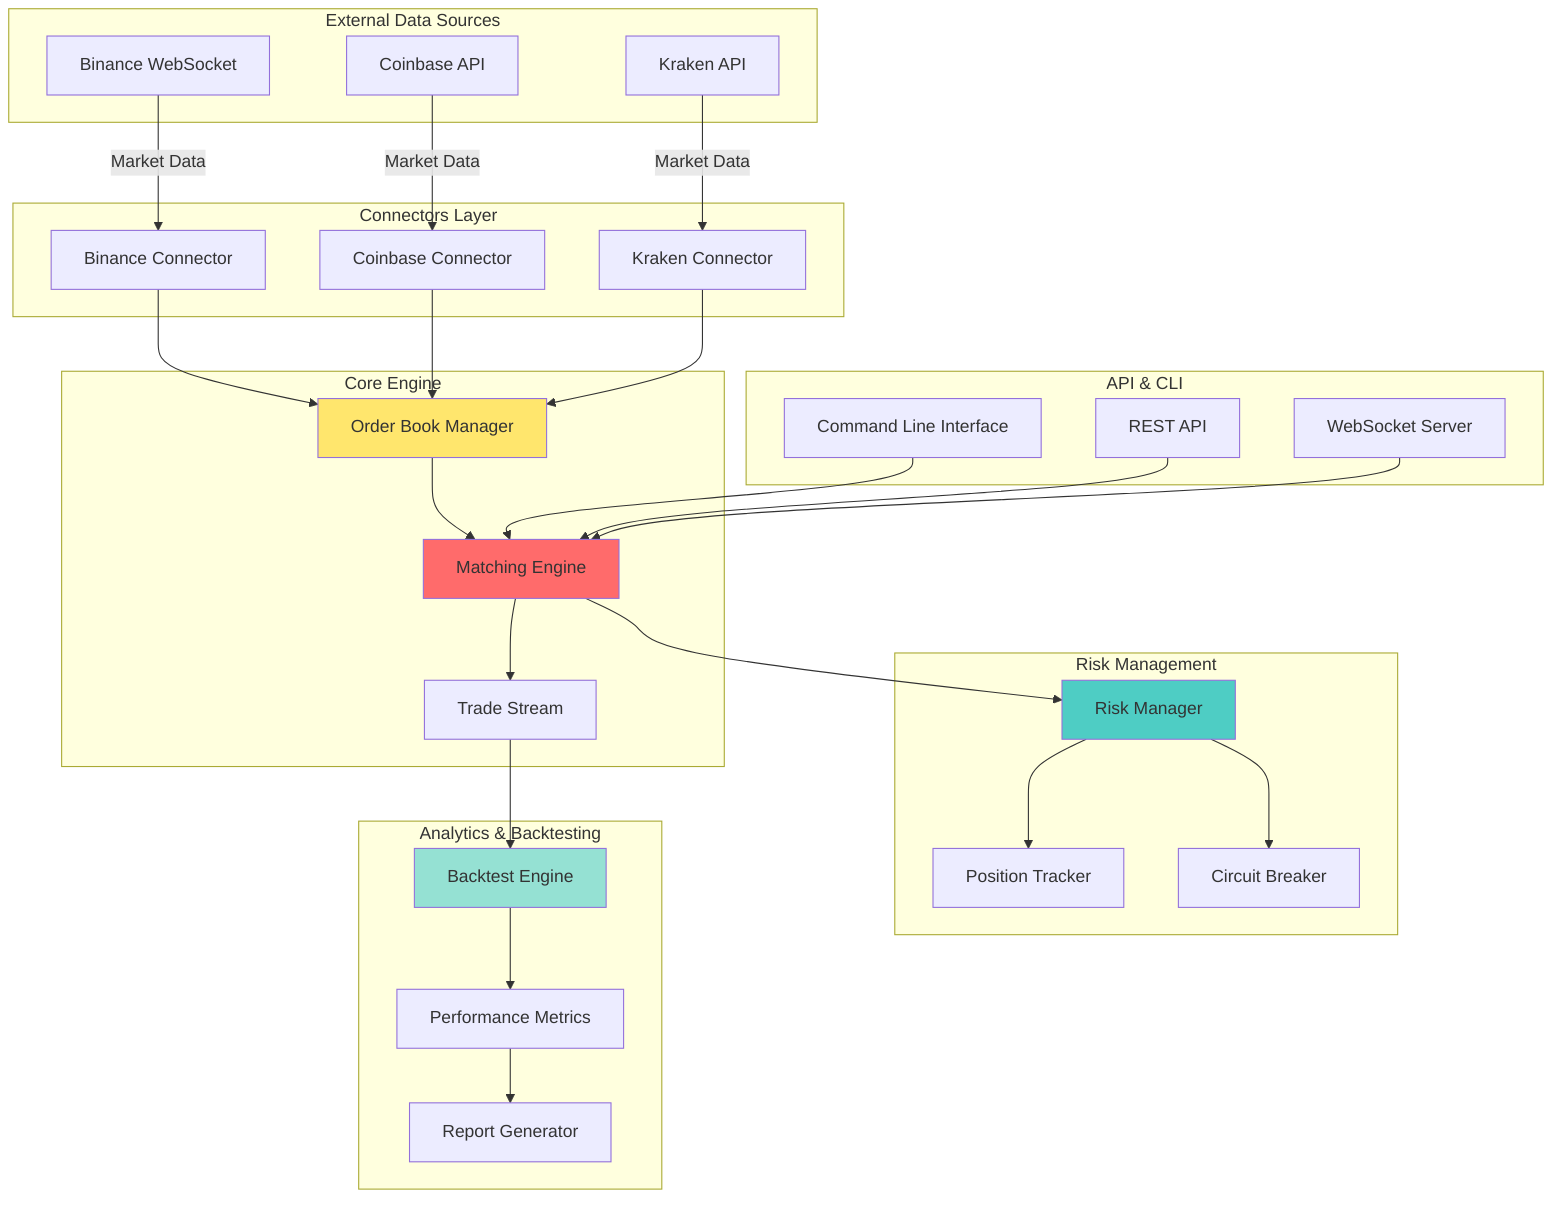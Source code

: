 graph TB
    subgraph "External Data Sources"
        BINANCE[Binance WebSocket]
        COINBASE[Coinbase API]
        KRAKEN[Kraken API]
    end

    subgraph "Connectors Layer"
        BC[Binance Connector]
        CC[Coinbase Connector]
        KC[Kraken Connector]
    end

    subgraph "Core Engine"
        OB[Order Book Manager]
        ME[Matching Engine]
        TS[Trade Stream]
    end

    subgraph "Risk Management"
        RM[Risk Manager]
        POS[Position Tracker]
        CB[Circuit Breaker]
    end

    subgraph "Analytics & Backtesting"
        BT[Backtest Engine]
        PERF[Performance Metrics]
        REPORT[Report Generator]
    end

    subgraph "API & CLI"
        CLI[Command Line Interface]
        REST[REST API]
        WS[WebSocket Server]
    end

    BINANCE -->|Market Data| BC
    COINBASE -->|Market Data| CC
    KRAKEN -->|Market Data| KC

    BC --> OB
    CC --> OB
    KC --> OB

    OB --> ME
    ME --> TS
    
    CLI --> ME
    REST --> ME
    WS --> ME

    ME --> RM
    RM --> POS
    RM --> CB

    TS --> BT
    BT --> PERF
    PERF --> REPORT

    style ME fill:#ff6b6b
    style RM fill:#4ecdc4
    style OB fill:#ffe66d
    style BT fill:#95e1d3